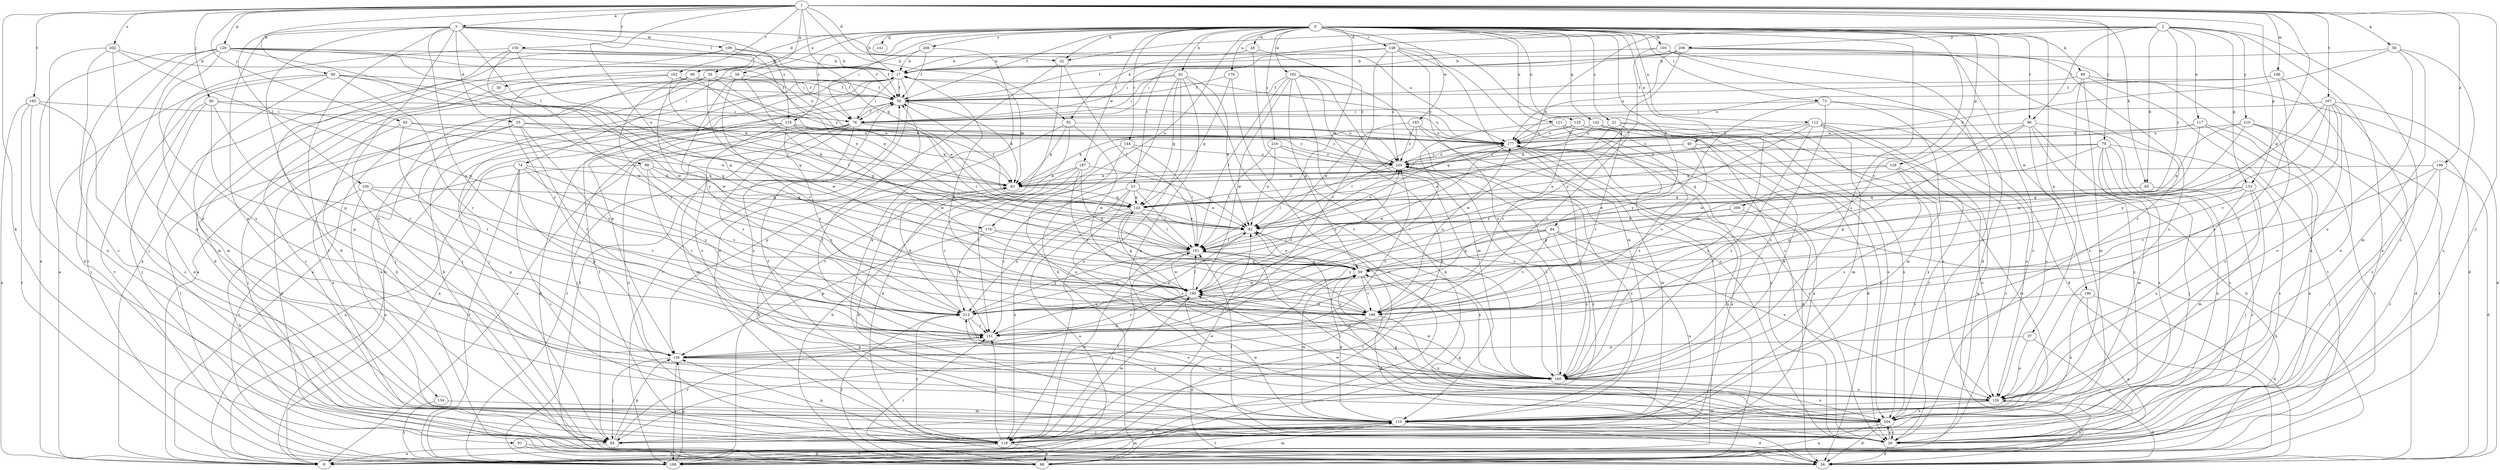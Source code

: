 strict digraph  {
0;
1;
2;
3;
8;
17;
21;
23;
26;
28;
30;
32;
33;
34;
35;
37;
40;
42;
50;
56;
58;
59;
62;
64;
65;
68;
73;
74;
76;
79;
80;
82;
84;
89;
90;
91;
92;
93;
96;
98;
99;
100;
101;
105;
106;
109;
110;
112;
117;
118;
121;
125;
126;
128;
129;
133;
134;
135;
141;
142;
143;
144;
148;
150;
151;
160;
162;
165;
167;
168;
170;
176;
177;
186;
187;
190;
192;
193;
195;
199;
202;
204;
206;
208;
209;
210;
212;
216;
218;
220;
0 -> 17  [label=b];
0 -> 21  [label=c];
0 -> 23  [label=c];
0 -> 28  [label=d];
0 -> 30  [label=d];
0 -> 32  [label=d];
0 -> 35  [label=e];
0 -> 37  [label=e];
0 -> 40  [label=e];
0 -> 42  [label=e];
0 -> 50  [label=f];
0 -> 62  [label=h];
0 -> 64  [label=h];
0 -> 73  [label=i];
0 -> 74  [label=i];
0 -> 76  [label=i];
0 -> 89  [label=k];
0 -> 96  [label=l];
0 -> 105  [label=m];
0 -> 112  [label=n];
0 -> 121  [label=o];
0 -> 125  [label=o];
0 -> 128  [label=p];
0 -> 141  [label=q];
0 -> 142  [label=q];
0 -> 144  [label=r];
0 -> 148  [label=r];
0 -> 160  [label=s];
0 -> 170  [label=u];
0 -> 176  [label=u];
0 -> 186  [label=v];
0 -> 187  [label=w];
0 -> 190  [label=w];
0 -> 192  [label=w];
0 -> 193  [label=w];
0 -> 206  [label=y];
0 -> 216  [label=z];
0 -> 218  [label=z];
1 -> 3  [label=a];
1 -> 26  [label=c];
1 -> 32  [label=d];
1 -> 56  [label=g];
1 -> 58  [label=g];
1 -> 59  [label=g];
1 -> 65  [label=h];
1 -> 79  [label=j];
1 -> 80  [label=j];
1 -> 82  [label=j];
1 -> 90  [label=k];
1 -> 91  [label=k];
1 -> 92  [label=k];
1 -> 106  [label=m];
1 -> 129  [label=p];
1 -> 133  [label=p];
1 -> 143  [label=q];
1 -> 150  [label=r];
1 -> 162  [label=t];
1 -> 165  [label=t];
1 -> 167  [label=t];
1 -> 176  [label=u];
1 -> 199  [label=x];
1 -> 202  [label=x];
2 -> 8  [label=a];
2 -> 26  [label=c];
2 -> 32  [label=d];
2 -> 65  [label=h];
2 -> 92  [label=k];
2 -> 93  [label=k];
2 -> 96  [label=l];
2 -> 117  [label=n];
2 -> 133  [label=p];
2 -> 208  [label=y];
2 -> 209  [label=y];
2 -> 210  [label=y];
3 -> 33  [label=d];
3 -> 34  [label=d];
3 -> 98  [label=l];
3 -> 99  [label=l];
3 -> 100  [label=l];
3 -> 109  [label=m];
3 -> 126  [label=o];
3 -> 134  [label=p];
3 -> 168  [label=t];
3 -> 177  [label=u];
3 -> 212  [label=y];
3 -> 218  [label=z];
8 -> 17  [label=b];
17 -> 8  [label=a];
17 -> 50  [label=f];
17 -> 76  [label=i];
17 -> 84  [label=j];
17 -> 93  [label=k];
17 -> 135  [label=p];
17 -> 168  [label=t];
21 -> 93  [label=k];
21 -> 160  [label=s];
21 -> 177  [label=u];
21 -> 186  [label=v];
21 -> 204  [label=x];
23 -> 42  [label=e];
23 -> 101  [label=l];
23 -> 118  [label=n];
23 -> 143  [label=q];
23 -> 151  [label=r];
23 -> 160  [label=s];
26 -> 34  [label=d];
26 -> 59  [label=g];
26 -> 93  [label=k];
26 -> 101  [label=l];
26 -> 204  [label=x];
28 -> 17  [label=b];
28 -> 160  [label=s];
28 -> 220  [label=z];
30 -> 8  [label=a];
32 -> 101  [label=l];
32 -> 118  [label=n];
32 -> 168  [label=t];
33 -> 34  [label=d];
33 -> 93  [label=k];
33 -> 118  [label=n];
33 -> 151  [label=r];
33 -> 168  [label=t];
33 -> 177  [label=u];
33 -> 212  [label=y];
33 -> 220  [label=z];
35 -> 8  [label=a];
35 -> 50  [label=f];
35 -> 68  [label=h];
35 -> 84  [label=j];
35 -> 93  [label=k];
35 -> 195  [label=w];
37 -> 26  [label=c];
37 -> 126  [label=o];
37 -> 135  [label=p];
40 -> 26  [label=c];
40 -> 42  [label=e];
40 -> 160  [label=s];
40 -> 186  [label=v];
40 -> 220  [label=z];
42 -> 101  [label=l];
42 -> 168  [label=t];
50 -> 76  [label=i];
50 -> 93  [label=k];
50 -> 177  [label=u];
56 -> 17  [label=b];
56 -> 26  [label=c];
56 -> 93  [label=k];
56 -> 110  [label=m];
56 -> 126  [label=o];
58 -> 42  [label=e];
58 -> 50  [label=f];
58 -> 59  [label=g];
58 -> 84  [label=j];
58 -> 186  [label=v];
59 -> 34  [label=d];
59 -> 42  [label=e];
59 -> 84  [label=j];
59 -> 110  [label=m];
59 -> 186  [label=v];
59 -> 195  [label=w];
62 -> 42  [label=e];
62 -> 50  [label=f];
62 -> 68  [label=h];
62 -> 76  [label=i];
62 -> 118  [label=n];
62 -> 143  [label=q];
62 -> 160  [label=s];
62 -> 204  [label=x];
64 -> 59  [label=g];
64 -> 101  [label=l];
64 -> 118  [label=n];
64 -> 126  [label=o];
64 -> 160  [label=s];
64 -> 186  [label=v];
64 -> 212  [label=y];
65 -> 26  [label=c];
65 -> 42  [label=e];
65 -> 143  [label=q];
68 -> 17  [label=b];
68 -> 110  [label=m];
68 -> 151  [label=r];
68 -> 177  [label=u];
68 -> 212  [label=y];
73 -> 34  [label=d];
73 -> 76  [label=i];
73 -> 110  [label=m];
73 -> 160  [label=s];
73 -> 212  [label=y];
74 -> 8  [label=a];
74 -> 26  [label=c];
74 -> 93  [label=k];
74 -> 135  [label=p];
74 -> 168  [label=t];
74 -> 186  [label=v];
74 -> 212  [label=y];
76 -> 8  [label=a];
76 -> 50  [label=f];
76 -> 84  [label=j];
76 -> 101  [label=l];
76 -> 110  [label=m];
76 -> 118  [label=n];
76 -> 151  [label=r];
76 -> 160  [label=s];
76 -> 168  [label=t];
76 -> 177  [label=u];
79 -> 26  [label=c];
79 -> 42  [label=e];
79 -> 84  [label=j];
79 -> 110  [label=m];
79 -> 118  [label=n];
79 -> 195  [label=w];
79 -> 204  [label=x];
79 -> 220  [label=z];
80 -> 42  [label=e];
80 -> 76  [label=i];
80 -> 84  [label=j];
80 -> 118  [label=n];
80 -> 135  [label=p];
80 -> 151  [label=r];
82 -> 84  [label=j];
82 -> 143  [label=q];
82 -> 151  [label=r];
82 -> 177  [label=u];
84 -> 8  [label=a];
84 -> 135  [label=p];
84 -> 151  [label=r];
84 -> 220  [label=z];
89 -> 34  [label=d];
89 -> 50  [label=f];
89 -> 110  [label=m];
89 -> 168  [label=t];
89 -> 204  [label=x];
90 -> 8  [label=a];
90 -> 50  [label=f];
90 -> 59  [label=g];
90 -> 93  [label=k];
90 -> 110  [label=m];
90 -> 151  [label=r];
90 -> 168  [label=t];
91 -> 34  [label=d];
91 -> 68  [label=h];
92 -> 34  [label=d];
92 -> 93  [label=k];
92 -> 135  [label=p];
92 -> 177  [label=u];
92 -> 195  [label=w];
93 -> 143  [label=q];
96 -> 26  [label=c];
96 -> 68  [label=h];
96 -> 126  [label=o];
96 -> 135  [label=p];
96 -> 177  [label=u];
96 -> 195  [label=w];
96 -> 204  [label=x];
98 -> 42  [label=e];
98 -> 93  [label=k];
98 -> 151  [label=r];
98 -> 168  [label=t];
98 -> 186  [label=v];
99 -> 26  [label=c];
99 -> 50  [label=f];
99 -> 143  [label=q];
99 -> 195  [label=w];
99 -> 212  [label=y];
100 -> 68  [label=h];
100 -> 118  [label=n];
100 -> 135  [label=p];
100 -> 143  [label=q];
100 -> 186  [label=v];
101 -> 59  [label=g];
101 -> 118  [label=n];
101 -> 160  [label=s];
101 -> 177  [label=u];
101 -> 195  [label=w];
101 -> 212  [label=y];
105 -> 17  [label=b];
105 -> 26  [label=c];
105 -> 34  [label=d];
105 -> 204  [label=x];
105 -> 212  [label=y];
106 -> 50  [label=f];
106 -> 160  [label=s];
106 -> 177  [label=u];
106 -> 204  [label=x];
109 -> 8  [label=a];
109 -> 17  [label=b];
109 -> 34  [label=d];
109 -> 42  [label=e];
109 -> 50  [label=f];
110 -> 34  [label=d];
110 -> 50  [label=f];
110 -> 59  [label=g];
110 -> 118  [label=n];
110 -> 168  [label=t];
110 -> 195  [label=w];
110 -> 212  [label=y];
110 -> 220  [label=z];
112 -> 8  [label=a];
112 -> 26  [label=c];
112 -> 110  [label=m];
112 -> 126  [label=o];
112 -> 160  [label=s];
112 -> 177  [label=u];
112 -> 195  [label=w];
112 -> 212  [label=y];
117 -> 8  [label=a];
117 -> 59  [label=g];
117 -> 168  [label=t];
117 -> 177  [label=u];
117 -> 220  [label=z];
118 -> 42  [label=e];
118 -> 50  [label=f];
118 -> 68  [label=h];
118 -> 93  [label=k];
118 -> 101  [label=l];
118 -> 135  [label=p];
118 -> 151  [label=r];
118 -> 168  [label=t];
118 -> 195  [label=w];
118 -> 212  [label=y];
121 -> 8  [label=a];
121 -> 34  [label=d];
121 -> 151  [label=r];
121 -> 160  [label=s];
121 -> 177  [label=u];
125 -> 26  [label=c];
125 -> 93  [label=k];
125 -> 177  [label=u];
125 -> 186  [label=v];
125 -> 204  [label=x];
126 -> 34  [label=d];
126 -> 110  [label=m];
126 -> 204  [label=x];
128 -> 93  [label=k];
128 -> 110  [label=m];
128 -> 126  [label=o];
128 -> 143  [label=q];
128 -> 160  [label=s];
129 -> 8  [label=a];
129 -> 17  [label=b];
129 -> 59  [label=g];
129 -> 68  [label=h];
129 -> 76  [label=i];
129 -> 84  [label=j];
129 -> 160  [label=s];
129 -> 168  [label=t];
129 -> 177  [label=u];
129 -> 195  [label=w];
133 -> 59  [label=g];
133 -> 84  [label=j];
133 -> 110  [label=m];
133 -> 126  [label=o];
133 -> 143  [label=q];
133 -> 151  [label=r];
134 -> 110  [label=m];
134 -> 168  [label=t];
135 -> 84  [label=j];
135 -> 160  [label=s];
135 -> 168  [label=t];
135 -> 220  [label=z];
142 -> 126  [label=o];
142 -> 143  [label=q];
142 -> 151  [label=r];
142 -> 177  [label=u];
142 -> 204  [label=x];
143 -> 8  [label=a];
143 -> 42  [label=e];
143 -> 50  [label=f];
143 -> 101  [label=l];
143 -> 160  [label=s];
143 -> 212  [label=y];
144 -> 101  [label=l];
144 -> 126  [label=o];
144 -> 151  [label=r];
144 -> 220  [label=z];
148 -> 17  [label=b];
148 -> 26  [label=c];
148 -> 76  [label=i];
148 -> 110  [label=m];
148 -> 151  [label=r];
148 -> 160  [label=s];
148 -> 168  [label=t];
148 -> 220  [label=z];
150 -> 17  [label=b];
150 -> 50  [label=f];
150 -> 101  [label=l];
150 -> 135  [label=p];
150 -> 160  [label=s];
150 -> 195  [label=w];
151 -> 42  [label=e];
151 -> 135  [label=p];
160 -> 50  [label=f];
160 -> 126  [label=o];
160 -> 195  [label=w];
160 -> 204  [label=x];
160 -> 220  [label=z];
162 -> 50  [label=f];
162 -> 101  [label=l];
162 -> 110  [label=m];
162 -> 212  [label=y];
162 -> 220  [label=z];
165 -> 8  [label=a];
165 -> 26  [label=c];
165 -> 76  [label=i];
165 -> 84  [label=j];
165 -> 168  [label=t];
167 -> 26  [label=c];
167 -> 34  [label=d];
167 -> 76  [label=i];
167 -> 101  [label=l];
167 -> 126  [label=o];
167 -> 151  [label=r];
167 -> 186  [label=v];
167 -> 212  [label=y];
168 -> 50  [label=f];
168 -> 110  [label=m];
168 -> 126  [label=o];
168 -> 135  [label=p];
170 -> 50  [label=f];
170 -> 143  [label=q];
170 -> 168  [label=t];
176 -> 59  [label=g];
176 -> 101  [label=l];
176 -> 135  [label=p];
176 -> 212  [label=y];
177 -> 8  [label=a];
177 -> 17  [label=b];
177 -> 26  [label=c];
177 -> 34  [label=d];
177 -> 110  [label=m];
177 -> 160  [label=s];
177 -> 195  [label=w];
177 -> 220  [label=z];
186 -> 17  [label=b];
186 -> 34  [label=d];
186 -> 143  [label=q];
186 -> 177  [label=u];
186 -> 195  [label=w];
186 -> 204  [label=x];
187 -> 42  [label=e];
187 -> 59  [label=g];
187 -> 68  [label=h];
187 -> 93  [label=k];
187 -> 151  [label=r];
187 -> 186  [label=v];
190 -> 8  [label=a];
190 -> 34  [label=d];
190 -> 186  [label=v];
190 -> 204  [label=x];
192 -> 26  [label=c];
192 -> 50  [label=f];
192 -> 59  [label=g];
192 -> 68  [label=h];
192 -> 101  [label=l];
192 -> 110  [label=m];
192 -> 118  [label=n];
192 -> 195  [label=w];
193 -> 26  [label=c];
193 -> 42  [label=e];
193 -> 101  [label=l];
193 -> 177  [label=u];
193 -> 220  [label=z];
195 -> 101  [label=l];
195 -> 135  [label=p];
195 -> 151  [label=r];
195 -> 186  [label=v];
195 -> 212  [label=y];
195 -> 220  [label=z];
199 -> 26  [label=c];
199 -> 34  [label=d];
199 -> 84  [label=j];
199 -> 93  [label=k];
199 -> 186  [label=v];
202 -> 17  [label=b];
202 -> 26  [label=c];
202 -> 118  [label=n];
202 -> 126  [label=o];
202 -> 195  [label=w];
204 -> 8  [label=a];
204 -> 26  [label=c];
204 -> 34  [label=d];
204 -> 42  [label=e];
204 -> 59  [label=g];
204 -> 84  [label=j];
204 -> 101  [label=l];
204 -> 195  [label=w];
206 -> 17  [label=b];
206 -> 50  [label=f];
206 -> 204  [label=x];
206 -> 212  [label=y];
208 -> 17  [label=b];
208 -> 50  [label=f];
208 -> 76  [label=i];
208 -> 118  [label=n];
208 -> 126  [label=o];
208 -> 143  [label=q];
208 -> 160  [label=s];
208 -> 177  [label=u];
209 -> 42  [label=e];
209 -> 59  [label=g];
209 -> 68  [label=h];
210 -> 34  [label=d];
210 -> 42  [label=e];
210 -> 126  [label=o];
210 -> 168  [label=t];
210 -> 177  [label=u];
210 -> 195  [label=w];
212 -> 93  [label=k];
212 -> 126  [label=o];
212 -> 151  [label=r];
212 -> 220  [label=z];
216 -> 42  [label=e];
216 -> 101  [label=l];
216 -> 160  [label=s];
216 -> 220  [label=z];
218 -> 8  [label=a];
218 -> 34  [label=d];
218 -> 93  [label=k];
218 -> 160  [label=s];
218 -> 177  [label=u];
218 -> 195  [label=w];
218 -> 212  [label=y];
218 -> 220  [label=z];
220 -> 93  [label=k];
220 -> 101  [label=l];
220 -> 177  [label=u];
}
